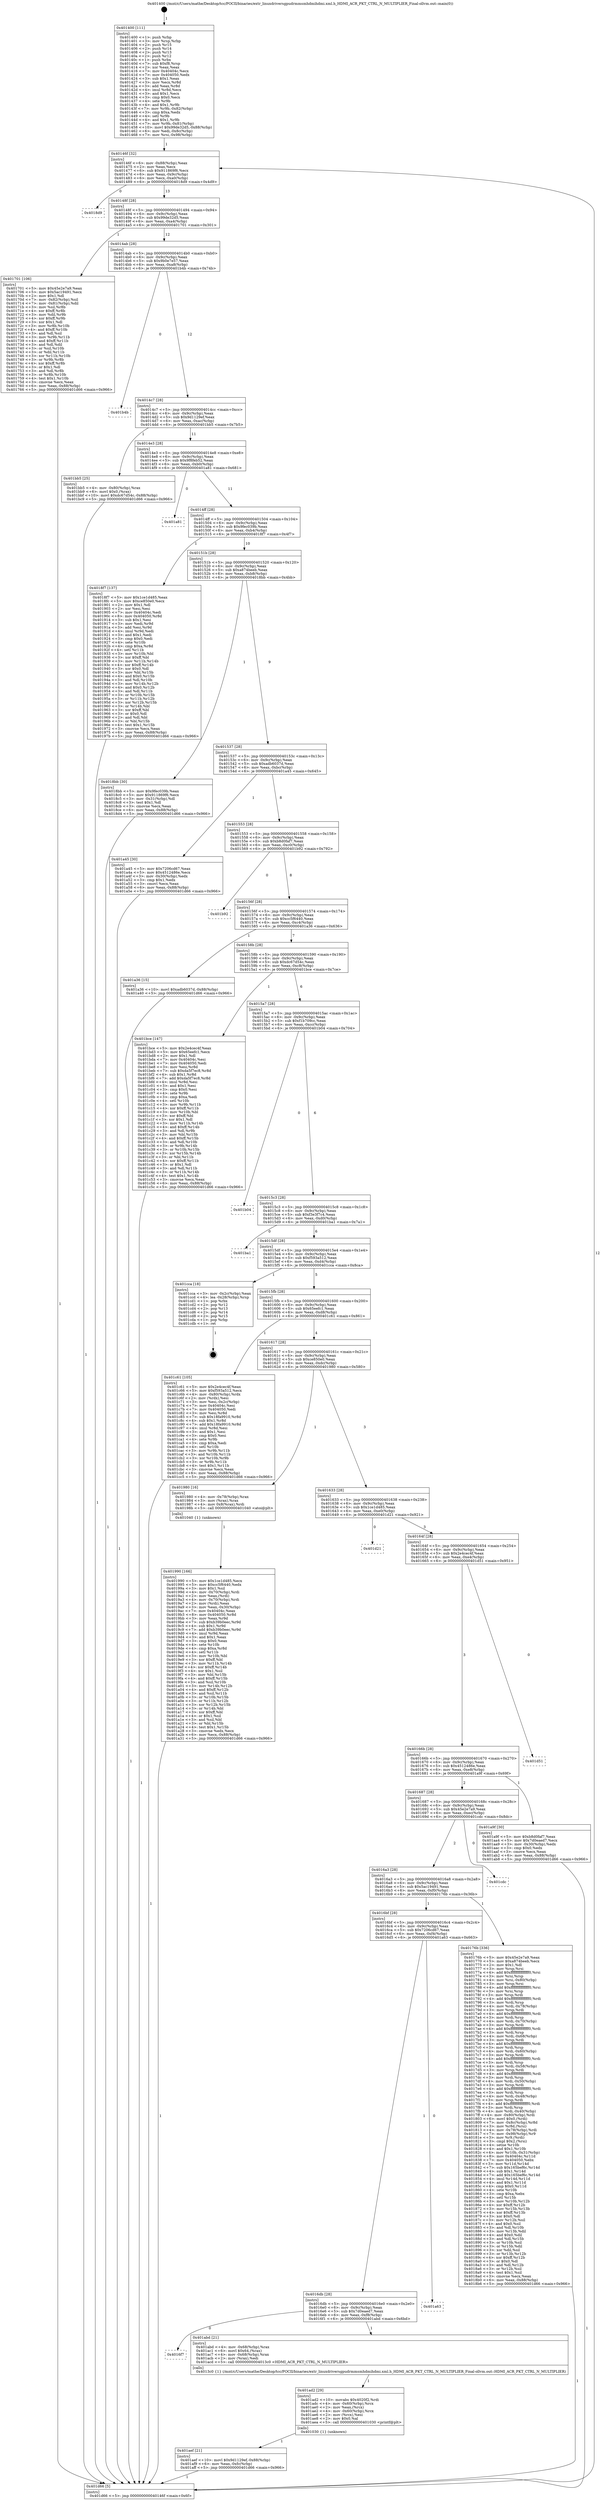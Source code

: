 digraph "0x401400" {
  label = "0x401400 (/mnt/c/Users/mathe/Desktop/tcc/POCII/binaries/extr_linuxdriversgpudrmmsmhdmihdmi.xml.h_HDMI_ACR_PKT_CTRL_N_MULTIPLIER_Final-ollvm.out::main(0))"
  labelloc = "t"
  node[shape=record]

  Entry [label="",width=0.3,height=0.3,shape=circle,fillcolor=black,style=filled]
  "0x40146f" [label="{
     0x40146f [32]\l
     | [instrs]\l
     &nbsp;&nbsp;0x40146f \<+6\>: mov -0x88(%rbp),%eax\l
     &nbsp;&nbsp;0x401475 \<+2\>: mov %eax,%ecx\l
     &nbsp;&nbsp;0x401477 \<+6\>: sub $0x911869f6,%ecx\l
     &nbsp;&nbsp;0x40147d \<+6\>: mov %eax,-0x9c(%rbp)\l
     &nbsp;&nbsp;0x401483 \<+6\>: mov %ecx,-0xa0(%rbp)\l
     &nbsp;&nbsp;0x401489 \<+6\>: je 00000000004018d9 \<main+0x4d9\>\l
  }"]
  "0x4018d9" [label="{
     0x4018d9\l
  }", style=dashed]
  "0x40148f" [label="{
     0x40148f [28]\l
     | [instrs]\l
     &nbsp;&nbsp;0x40148f \<+5\>: jmp 0000000000401494 \<main+0x94\>\l
     &nbsp;&nbsp;0x401494 \<+6\>: mov -0x9c(%rbp),%eax\l
     &nbsp;&nbsp;0x40149a \<+5\>: sub $0x99de32d5,%eax\l
     &nbsp;&nbsp;0x40149f \<+6\>: mov %eax,-0xa4(%rbp)\l
     &nbsp;&nbsp;0x4014a5 \<+6\>: je 0000000000401701 \<main+0x301\>\l
  }"]
  Exit [label="",width=0.3,height=0.3,shape=circle,fillcolor=black,style=filled,peripheries=2]
  "0x401701" [label="{
     0x401701 [106]\l
     | [instrs]\l
     &nbsp;&nbsp;0x401701 \<+5\>: mov $0x45e2e7a9,%eax\l
     &nbsp;&nbsp;0x401706 \<+5\>: mov $0x5ac19491,%ecx\l
     &nbsp;&nbsp;0x40170b \<+2\>: mov $0x1,%dl\l
     &nbsp;&nbsp;0x40170d \<+7\>: mov -0x82(%rbp),%sil\l
     &nbsp;&nbsp;0x401714 \<+7\>: mov -0x81(%rbp),%dil\l
     &nbsp;&nbsp;0x40171b \<+3\>: mov %sil,%r8b\l
     &nbsp;&nbsp;0x40171e \<+4\>: xor $0xff,%r8b\l
     &nbsp;&nbsp;0x401722 \<+3\>: mov %dil,%r9b\l
     &nbsp;&nbsp;0x401725 \<+4\>: xor $0xff,%r9b\l
     &nbsp;&nbsp;0x401729 \<+3\>: xor $0x1,%dl\l
     &nbsp;&nbsp;0x40172c \<+3\>: mov %r8b,%r10b\l
     &nbsp;&nbsp;0x40172f \<+4\>: and $0xff,%r10b\l
     &nbsp;&nbsp;0x401733 \<+3\>: and %dl,%sil\l
     &nbsp;&nbsp;0x401736 \<+3\>: mov %r9b,%r11b\l
     &nbsp;&nbsp;0x401739 \<+4\>: and $0xff,%r11b\l
     &nbsp;&nbsp;0x40173d \<+3\>: and %dl,%dil\l
     &nbsp;&nbsp;0x401740 \<+3\>: or %sil,%r10b\l
     &nbsp;&nbsp;0x401743 \<+3\>: or %dil,%r11b\l
     &nbsp;&nbsp;0x401746 \<+3\>: xor %r11b,%r10b\l
     &nbsp;&nbsp;0x401749 \<+3\>: or %r9b,%r8b\l
     &nbsp;&nbsp;0x40174c \<+4\>: xor $0xff,%r8b\l
     &nbsp;&nbsp;0x401750 \<+3\>: or $0x1,%dl\l
     &nbsp;&nbsp;0x401753 \<+3\>: and %dl,%r8b\l
     &nbsp;&nbsp;0x401756 \<+3\>: or %r8b,%r10b\l
     &nbsp;&nbsp;0x401759 \<+4\>: test $0x1,%r10b\l
     &nbsp;&nbsp;0x40175d \<+3\>: cmovne %ecx,%eax\l
     &nbsp;&nbsp;0x401760 \<+6\>: mov %eax,-0x88(%rbp)\l
     &nbsp;&nbsp;0x401766 \<+5\>: jmp 0000000000401d66 \<main+0x966\>\l
  }"]
  "0x4014ab" [label="{
     0x4014ab [28]\l
     | [instrs]\l
     &nbsp;&nbsp;0x4014ab \<+5\>: jmp 00000000004014b0 \<main+0xb0\>\l
     &nbsp;&nbsp;0x4014b0 \<+6\>: mov -0x9c(%rbp),%eax\l
     &nbsp;&nbsp;0x4014b6 \<+5\>: sub $0x9b0e7e57,%eax\l
     &nbsp;&nbsp;0x4014bb \<+6\>: mov %eax,-0xa8(%rbp)\l
     &nbsp;&nbsp;0x4014c1 \<+6\>: je 0000000000401b4b \<main+0x74b\>\l
  }"]
  "0x401d66" [label="{
     0x401d66 [5]\l
     | [instrs]\l
     &nbsp;&nbsp;0x401d66 \<+5\>: jmp 000000000040146f \<main+0x6f\>\l
  }"]
  "0x401400" [label="{
     0x401400 [111]\l
     | [instrs]\l
     &nbsp;&nbsp;0x401400 \<+1\>: push %rbp\l
     &nbsp;&nbsp;0x401401 \<+3\>: mov %rsp,%rbp\l
     &nbsp;&nbsp;0x401404 \<+2\>: push %r15\l
     &nbsp;&nbsp;0x401406 \<+2\>: push %r14\l
     &nbsp;&nbsp;0x401408 \<+2\>: push %r13\l
     &nbsp;&nbsp;0x40140a \<+2\>: push %r12\l
     &nbsp;&nbsp;0x40140c \<+1\>: push %rbx\l
     &nbsp;&nbsp;0x40140d \<+7\>: sub $0xf8,%rsp\l
     &nbsp;&nbsp;0x401414 \<+2\>: xor %eax,%eax\l
     &nbsp;&nbsp;0x401416 \<+7\>: mov 0x40404c,%ecx\l
     &nbsp;&nbsp;0x40141d \<+7\>: mov 0x404050,%edx\l
     &nbsp;&nbsp;0x401424 \<+3\>: sub $0x1,%eax\l
     &nbsp;&nbsp;0x401427 \<+3\>: mov %ecx,%r8d\l
     &nbsp;&nbsp;0x40142a \<+3\>: add %eax,%r8d\l
     &nbsp;&nbsp;0x40142d \<+4\>: imul %r8d,%ecx\l
     &nbsp;&nbsp;0x401431 \<+3\>: and $0x1,%ecx\l
     &nbsp;&nbsp;0x401434 \<+3\>: cmp $0x0,%ecx\l
     &nbsp;&nbsp;0x401437 \<+4\>: sete %r9b\l
     &nbsp;&nbsp;0x40143b \<+4\>: and $0x1,%r9b\l
     &nbsp;&nbsp;0x40143f \<+7\>: mov %r9b,-0x82(%rbp)\l
     &nbsp;&nbsp;0x401446 \<+3\>: cmp $0xa,%edx\l
     &nbsp;&nbsp;0x401449 \<+4\>: setl %r9b\l
     &nbsp;&nbsp;0x40144d \<+4\>: and $0x1,%r9b\l
     &nbsp;&nbsp;0x401451 \<+7\>: mov %r9b,-0x81(%rbp)\l
     &nbsp;&nbsp;0x401458 \<+10\>: movl $0x99de32d5,-0x88(%rbp)\l
     &nbsp;&nbsp;0x401462 \<+6\>: mov %edi,-0x8c(%rbp)\l
     &nbsp;&nbsp;0x401468 \<+7\>: mov %rsi,-0x98(%rbp)\l
  }"]
  "0x401aef" [label="{
     0x401aef [21]\l
     | [instrs]\l
     &nbsp;&nbsp;0x401aef \<+10\>: movl $0x9d1129ef,-0x88(%rbp)\l
     &nbsp;&nbsp;0x401af9 \<+6\>: mov %eax,-0xfc(%rbp)\l
     &nbsp;&nbsp;0x401aff \<+5\>: jmp 0000000000401d66 \<main+0x966\>\l
  }"]
  "0x401b4b" [label="{
     0x401b4b\l
  }", style=dashed]
  "0x4014c7" [label="{
     0x4014c7 [28]\l
     | [instrs]\l
     &nbsp;&nbsp;0x4014c7 \<+5\>: jmp 00000000004014cc \<main+0xcc\>\l
     &nbsp;&nbsp;0x4014cc \<+6\>: mov -0x9c(%rbp),%eax\l
     &nbsp;&nbsp;0x4014d2 \<+5\>: sub $0x9d1129ef,%eax\l
     &nbsp;&nbsp;0x4014d7 \<+6\>: mov %eax,-0xac(%rbp)\l
     &nbsp;&nbsp;0x4014dd \<+6\>: je 0000000000401bb5 \<main+0x7b5\>\l
  }"]
  "0x401ad2" [label="{
     0x401ad2 [29]\l
     | [instrs]\l
     &nbsp;&nbsp;0x401ad2 \<+10\>: movabs $0x4020f2,%rdi\l
     &nbsp;&nbsp;0x401adc \<+4\>: mov -0x60(%rbp),%rcx\l
     &nbsp;&nbsp;0x401ae0 \<+2\>: mov %eax,(%rcx)\l
     &nbsp;&nbsp;0x401ae2 \<+4\>: mov -0x60(%rbp),%rcx\l
     &nbsp;&nbsp;0x401ae6 \<+2\>: mov (%rcx),%esi\l
     &nbsp;&nbsp;0x401ae8 \<+2\>: mov $0x0,%al\l
     &nbsp;&nbsp;0x401aea \<+5\>: call 0000000000401030 \<printf@plt\>\l
     | [calls]\l
     &nbsp;&nbsp;0x401030 \{1\} (unknown)\l
  }"]
  "0x401bb5" [label="{
     0x401bb5 [25]\l
     | [instrs]\l
     &nbsp;&nbsp;0x401bb5 \<+4\>: mov -0x80(%rbp),%rax\l
     &nbsp;&nbsp;0x401bb9 \<+6\>: movl $0x0,(%rax)\l
     &nbsp;&nbsp;0x401bbf \<+10\>: movl $0xdc67d54c,-0x88(%rbp)\l
     &nbsp;&nbsp;0x401bc9 \<+5\>: jmp 0000000000401d66 \<main+0x966\>\l
  }"]
  "0x4014e3" [label="{
     0x4014e3 [28]\l
     | [instrs]\l
     &nbsp;&nbsp;0x4014e3 \<+5\>: jmp 00000000004014e8 \<main+0xe8\>\l
     &nbsp;&nbsp;0x4014e8 \<+6\>: mov -0x9c(%rbp),%eax\l
     &nbsp;&nbsp;0x4014ee \<+5\>: sub $0x9f8feb52,%eax\l
     &nbsp;&nbsp;0x4014f3 \<+6\>: mov %eax,-0xb0(%rbp)\l
     &nbsp;&nbsp;0x4014f9 \<+6\>: je 0000000000401a81 \<main+0x681\>\l
  }"]
  "0x4016f7" [label="{
     0x4016f7\l
  }", style=dashed]
  "0x401a81" [label="{
     0x401a81\l
  }", style=dashed]
  "0x4014ff" [label="{
     0x4014ff [28]\l
     | [instrs]\l
     &nbsp;&nbsp;0x4014ff \<+5\>: jmp 0000000000401504 \<main+0x104\>\l
     &nbsp;&nbsp;0x401504 \<+6\>: mov -0x9c(%rbp),%eax\l
     &nbsp;&nbsp;0x40150a \<+5\>: sub $0x9fec039b,%eax\l
     &nbsp;&nbsp;0x40150f \<+6\>: mov %eax,-0xb4(%rbp)\l
     &nbsp;&nbsp;0x401515 \<+6\>: je 00000000004018f7 \<main+0x4f7\>\l
  }"]
  "0x401abd" [label="{
     0x401abd [21]\l
     | [instrs]\l
     &nbsp;&nbsp;0x401abd \<+4\>: mov -0x68(%rbp),%rax\l
     &nbsp;&nbsp;0x401ac1 \<+6\>: movl $0x64,(%rax)\l
     &nbsp;&nbsp;0x401ac7 \<+4\>: mov -0x68(%rbp),%rax\l
     &nbsp;&nbsp;0x401acb \<+2\>: mov (%rax),%edi\l
     &nbsp;&nbsp;0x401acd \<+5\>: call 00000000004013c0 \<HDMI_ACR_PKT_CTRL_N_MULTIPLIER\>\l
     | [calls]\l
     &nbsp;&nbsp;0x4013c0 \{1\} (/mnt/c/Users/mathe/Desktop/tcc/POCII/binaries/extr_linuxdriversgpudrmmsmhdmihdmi.xml.h_HDMI_ACR_PKT_CTRL_N_MULTIPLIER_Final-ollvm.out::HDMI_ACR_PKT_CTRL_N_MULTIPLIER)\l
  }"]
  "0x4018f7" [label="{
     0x4018f7 [137]\l
     | [instrs]\l
     &nbsp;&nbsp;0x4018f7 \<+5\>: mov $0x1ce1d485,%eax\l
     &nbsp;&nbsp;0x4018fc \<+5\>: mov $0xce850e0,%ecx\l
     &nbsp;&nbsp;0x401901 \<+2\>: mov $0x1,%dl\l
     &nbsp;&nbsp;0x401903 \<+2\>: xor %esi,%esi\l
     &nbsp;&nbsp;0x401905 \<+7\>: mov 0x40404c,%edi\l
     &nbsp;&nbsp;0x40190c \<+8\>: mov 0x404050,%r8d\l
     &nbsp;&nbsp;0x401914 \<+3\>: sub $0x1,%esi\l
     &nbsp;&nbsp;0x401917 \<+3\>: mov %edi,%r9d\l
     &nbsp;&nbsp;0x40191a \<+3\>: add %esi,%r9d\l
     &nbsp;&nbsp;0x40191d \<+4\>: imul %r9d,%edi\l
     &nbsp;&nbsp;0x401921 \<+3\>: and $0x1,%edi\l
     &nbsp;&nbsp;0x401924 \<+3\>: cmp $0x0,%edi\l
     &nbsp;&nbsp;0x401927 \<+4\>: sete %r10b\l
     &nbsp;&nbsp;0x40192b \<+4\>: cmp $0xa,%r8d\l
     &nbsp;&nbsp;0x40192f \<+4\>: setl %r11b\l
     &nbsp;&nbsp;0x401933 \<+3\>: mov %r10b,%bl\l
     &nbsp;&nbsp;0x401936 \<+3\>: xor $0xff,%bl\l
     &nbsp;&nbsp;0x401939 \<+3\>: mov %r11b,%r14b\l
     &nbsp;&nbsp;0x40193c \<+4\>: xor $0xff,%r14b\l
     &nbsp;&nbsp;0x401940 \<+3\>: xor $0x0,%dl\l
     &nbsp;&nbsp;0x401943 \<+3\>: mov %bl,%r15b\l
     &nbsp;&nbsp;0x401946 \<+4\>: and $0x0,%r15b\l
     &nbsp;&nbsp;0x40194a \<+3\>: and %dl,%r10b\l
     &nbsp;&nbsp;0x40194d \<+3\>: mov %r14b,%r12b\l
     &nbsp;&nbsp;0x401950 \<+4\>: and $0x0,%r12b\l
     &nbsp;&nbsp;0x401954 \<+3\>: and %dl,%r11b\l
     &nbsp;&nbsp;0x401957 \<+3\>: or %r10b,%r15b\l
     &nbsp;&nbsp;0x40195a \<+3\>: or %r11b,%r12b\l
     &nbsp;&nbsp;0x40195d \<+3\>: xor %r12b,%r15b\l
     &nbsp;&nbsp;0x401960 \<+3\>: or %r14b,%bl\l
     &nbsp;&nbsp;0x401963 \<+3\>: xor $0xff,%bl\l
     &nbsp;&nbsp;0x401966 \<+3\>: or $0x0,%dl\l
     &nbsp;&nbsp;0x401969 \<+2\>: and %dl,%bl\l
     &nbsp;&nbsp;0x40196b \<+3\>: or %bl,%r15b\l
     &nbsp;&nbsp;0x40196e \<+4\>: test $0x1,%r15b\l
     &nbsp;&nbsp;0x401972 \<+3\>: cmovne %ecx,%eax\l
     &nbsp;&nbsp;0x401975 \<+6\>: mov %eax,-0x88(%rbp)\l
     &nbsp;&nbsp;0x40197b \<+5\>: jmp 0000000000401d66 \<main+0x966\>\l
  }"]
  "0x40151b" [label="{
     0x40151b [28]\l
     | [instrs]\l
     &nbsp;&nbsp;0x40151b \<+5\>: jmp 0000000000401520 \<main+0x120\>\l
     &nbsp;&nbsp;0x401520 \<+6\>: mov -0x9c(%rbp),%eax\l
     &nbsp;&nbsp;0x401526 \<+5\>: sub $0xa874beeb,%eax\l
     &nbsp;&nbsp;0x40152b \<+6\>: mov %eax,-0xb8(%rbp)\l
     &nbsp;&nbsp;0x401531 \<+6\>: je 00000000004018bb \<main+0x4bb\>\l
  }"]
  "0x4016db" [label="{
     0x4016db [28]\l
     | [instrs]\l
     &nbsp;&nbsp;0x4016db \<+5\>: jmp 00000000004016e0 \<main+0x2e0\>\l
     &nbsp;&nbsp;0x4016e0 \<+6\>: mov -0x9c(%rbp),%eax\l
     &nbsp;&nbsp;0x4016e6 \<+5\>: sub $0x7d0eaed7,%eax\l
     &nbsp;&nbsp;0x4016eb \<+6\>: mov %eax,-0xf8(%rbp)\l
     &nbsp;&nbsp;0x4016f1 \<+6\>: je 0000000000401abd \<main+0x6bd\>\l
  }"]
  "0x4018bb" [label="{
     0x4018bb [30]\l
     | [instrs]\l
     &nbsp;&nbsp;0x4018bb \<+5\>: mov $0x9fec039b,%eax\l
     &nbsp;&nbsp;0x4018c0 \<+5\>: mov $0x911869f6,%ecx\l
     &nbsp;&nbsp;0x4018c5 \<+3\>: mov -0x31(%rbp),%dl\l
     &nbsp;&nbsp;0x4018c8 \<+3\>: test $0x1,%dl\l
     &nbsp;&nbsp;0x4018cb \<+3\>: cmovne %ecx,%eax\l
     &nbsp;&nbsp;0x4018ce \<+6\>: mov %eax,-0x88(%rbp)\l
     &nbsp;&nbsp;0x4018d4 \<+5\>: jmp 0000000000401d66 \<main+0x966\>\l
  }"]
  "0x401537" [label="{
     0x401537 [28]\l
     | [instrs]\l
     &nbsp;&nbsp;0x401537 \<+5\>: jmp 000000000040153c \<main+0x13c\>\l
     &nbsp;&nbsp;0x40153c \<+6\>: mov -0x9c(%rbp),%eax\l
     &nbsp;&nbsp;0x401542 \<+5\>: sub $0xadb6037d,%eax\l
     &nbsp;&nbsp;0x401547 \<+6\>: mov %eax,-0xbc(%rbp)\l
     &nbsp;&nbsp;0x40154d \<+6\>: je 0000000000401a45 \<main+0x645\>\l
  }"]
  "0x401a63" [label="{
     0x401a63\l
  }", style=dashed]
  "0x401a45" [label="{
     0x401a45 [30]\l
     | [instrs]\l
     &nbsp;&nbsp;0x401a45 \<+5\>: mov $0x7206cd67,%eax\l
     &nbsp;&nbsp;0x401a4a \<+5\>: mov $0x4512486e,%ecx\l
     &nbsp;&nbsp;0x401a4f \<+3\>: mov -0x30(%rbp),%edx\l
     &nbsp;&nbsp;0x401a52 \<+3\>: cmp $0x1,%edx\l
     &nbsp;&nbsp;0x401a55 \<+3\>: cmovl %ecx,%eax\l
     &nbsp;&nbsp;0x401a58 \<+6\>: mov %eax,-0x88(%rbp)\l
     &nbsp;&nbsp;0x401a5e \<+5\>: jmp 0000000000401d66 \<main+0x966\>\l
  }"]
  "0x401553" [label="{
     0x401553 [28]\l
     | [instrs]\l
     &nbsp;&nbsp;0x401553 \<+5\>: jmp 0000000000401558 \<main+0x158\>\l
     &nbsp;&nbsp;0x401558 \<+6\>: mov -0x9c(%rbp),%eax\l
     &nbsp;&nbsp;0x40155e \<+5\>: sub $0xb8d0faf7,%eax\l
     &nbsp;&nbsp;0x401563 \<+6\>: mov %eax,-0xc0(%rbp)\l
     &nbsp;&nbsp;0x401569 \<+6\>: je 0000000000401b92 \<main+0x792\>\l
  }"]
  "0x401990" [label="{
     0x401990 [166]\l
     | [instrs]\l
     &nbsp;&nbsp;0x401990 \<+5\>: mov $0x1ce1d485,%ecx\l
     &nbsp;&nbsp;0x401995 \<+5\>: mov $0xcc5f6440,%edx\l
     &nbsp;&nbsp;0x40199a \<+3\>: mov $0x1,%sil\l
     &nbsp;&nbsp;0x40199d \<+4\>: mov -0x70(%rbp),%rdi\l
     &nbsp;&nbsp;0x4019a1 \<+2\>: mov %eax,(%rdi)\l
     &nbsp;&nbsp;0x4019a3 \<+4\>: mov -0x70(%rbp),%rdi\l
     &nbsp;&nbsp;0x4019a7 \<+2\>: mov (%rdi),%eax\l
     &nbsp;&nbsp;0x4019a9 \<+3\>: mov %eax,-0x30(%rbp)\l
     &nbsp;&nbsp;0x4019ac \<+7\>: mov 0x40404c,%eax\l
     &nbsp;&nbsp;0x4019b3 \<+8\>: mov 0x404050,%r8d\l
     &nbsp;&nbsp;0x4019bb \<+3\>: mov %eax,%r9d\l
     &nbsp;&nbsp;0x4019be \<+7\>: sub $0xb39b0eec,%r9d\l
     &nbsp;&nbsp;0x4019c5 \<+4\>: sub $0x1,%r9d\l
     &nbsp;&nbsp;0x4019c9 \<+7\>: add $0xb39b0eec,%r9d\l
     &nbsp;&nbsp;0x4019d0 \<+4\>: imul %r9d,%eax\l
     &nbsp;&nbsp;0x4019d4 \<+3\>: and $0x1,%eax\l
     &nbsp;&nbsp;0x4019d7 \<+3\>: cmp $0x0,%eax\l
     &nbsp;&nbsp;0x4019da \<+4\>: sete %r10b\l
     &nbsp;&nbsp;0x4019de \<+4\>: cmp $0xa,%r8d\l
     &nbsp;&nbsp;0x4019e2 \<+4\>: setl %r11b\l
     &nbsp;&nbsp;0x4019e6 \<+3\>: mov %r10b,%bl\l
     &nbsp;&nbsp;0x4019e9 \<+3\>: xor $0xff,%bl\l
     &nbsp;&nbsp;0x4019ec \<+3\>: mov %r11b,%r14b\l
     &nbsp;&nbsp;0x4019ef \<+4\>: xor $0xff,%r14b\l
     &nbsp;&nbsp;0x4019f3 \<+4\>: xor $0x1,%sil\l
     &nbsp;&nbsp;0x4019f7 \<+3\>: mov %bl,%r15b\l
     &nbsp;&nbsp;0x4019fa \<+4\>: and $0xff,%r15b\l
     &nbsp;&nbsp;0x4019fe \<+3\>: and %sil,%r10b\l
     &nbsp;&nbsp;0x401a01 \<+3\>: mov %r14b,%r12b\l
     &nbsp;&nbsp;0x401a04 \<+4\>: and $0xff,%r12b\l
     &nbsp;&nbsp;0x401a08 \<+3\>: and %sil,%r11b\l
     &nbsp;&nbsp;0x401a0b \<+3\>: or %r10b,%r15b\l
     &nbsp;&nbsp;0x401a0e \<+3\>: or %r11b,%r12b\l
     &nbsp;&nbsp;0x401a11 \<+3\>: xor %r12b,%r15b\l
     &nbsp;&nbsp;0x401a14 \<+3\>: or %r14b,%bl\l
     &nbsp;&nbsp;0x401a17 \<+3\>: xor $0xff,%bl\l
     &nbsp;&nbsp;0x401a1a \<+4\>: or $0x1,%sil\l
     &nbsp;&nbsp;0x401a1e \<+3\>: and %sil,%bl\l
     &nbsp;&nbsp;0x401a21 \<+3\>: or %bl,%r15b\l
     &nbsp;&nbsp;0x401a24 \<+4\>: test $0x1,%r15b\l
     &nbsp;&nbsp;0x401a28 \<+3\>: cmovne %edx,%ecx\l
     &nbsp;&nbsp;0x401a2b \<+6\>: mov %ecx,-0x88(%rbp)\l
     &nbsp;&nbsp;0x401a31 \<+5\>: jmp 0000000000401d66 \<main+0x966\>\l
  }"]
  "0x401b92" [label="{
     0x401b92\l
  }", style=dashed]
  "0x40156f" [label="{
     0x40156f [28]\l
     | [instrs]\l
     &nbsp;&nbsp;0x40156f \<+5\>: jmp 0000000000401574 \<main+0x174\>\l
     &nbsp;&nbsp;0x401574 \<+6\>: mov -0x9c(%rbp),%eax\l
     &nbsp;&nbsp;0x40157a \<+5\>: sub $0xcc5f6440,%eax\l
     &nbsp;&nbsp;0x40157f \<+6\>: mov %eax,-0xc4(%rbp)\l
     &nbsp;&nbsp;0x401585 \<+6\>: je 0000000000401a36 \<main+0x636\>\l
  }"]
  "0x4016bf" [label="{
     0x4016bf [28]\l
     | [instrs]\l
     &nbsp;&nbsp;0x4016bf \<+5\>: jmp 00000000004016c4 \<main+0x2c4\>\l
     &nbsp;&nbsp;0x4016c4 \<+6\>: mov -0x9c(%rbp),%eax\l
     &nbsp;&nbsp;0x4016ca \<+5\>: sub $0x7206cd67,%eax\l
     &nbsp;&nbsp;0x4016cf \<+6\>: mov %eax,-0xf4(%rbp)\l
     &nbsp;&nbsp;0x4016d5 \<+6\>: je 0000000000401a63 \<main+0x663\>\l
  }"]
  "0x401a36" [label="{
     0x401a36 [15]\l
     | [instrs]\l
     &nbsp;&nbsp;0x401a36 \<+10\>: movl $0xadb6037d,-0x88(%rbp)\l
     &nbsp;&nbsp;0x401a40 \<+5\>: jmp 0000000000401d66 \<main+0x966\>\l
  }"]
  "0x40158b" [label="{
     0x40158b [28]\l
     | [instrs]\l
     &nbsp;&nbsp;0x40158b \<+5\>: jmp 0000000000401590 \<main+0x190\>\l
     &nbsp;&nbsp;0x401590 \<+6\>: mov -0x9c(%rbp),%eax\l
     &nbsp;&nbsp;0x401596 \<+5\>: sub $0xdc67d54c,%eax\l
     &nbsp;&nbsp;0x40159b \<+6\>: mov %eax,-0xc8(%rbp)\l
     &nbsp;&nbsp;0x4015a1 \<+6\>: je 0000000000401bce \<main+0x7ce\>\l
  }"]
  "0x40176b" [label="{
     0x40176b [336]\l
     | [instrs]\l
     &nbsp;&nbsp;0x40176b \<+5\>: mov $0x45e2e7a9,%eax\l
     &nbsp;&nbsp;0x401770 \<+5\>: mov $0xa874beeb,%ecx\l
     &nbsp;&nbsp;0x401775 \<+2\>: mov $0x1,%dl\l
     &nbsp;&nbsp;0x401777 \<+3\>: mov %rsp,%rsi\l
     &nbsp;&nbsp;0x40177a \<+4\>: add $0xfffffffffffffff0,%rsi\l
     &nbsp;&nbsp;0x40177e \<+3\>: mov %rsi,%rsp\l
     &nbsp;&nbsp;0x401781 \<+4\>: mov %rsi,-0x80(%rbp)\l
     &nbsp;&nbsp;0x401785 \<+3\>: mov %rsp,%rsi\l
     &nbsp;&nbsp;0x401788 \<+4\>: add $0xfffffffffffffff0,%rsi\l
     &nbsp;&nbsp;0x40178c \<+3\>: mov %rsi,%rsp\l
     &nbsp;&nbsp;0x40178f \<+3\>: mov %rsp,%rdi\l
     &nbsp;&nbsp;0x401792 \<+4\>: add $0xfffffffffffffff0,%rdi\l
     &nbsp;&nbsp;0x401796 \<+3\>: mov %rdi,%rsp\l
     &nbsp;&nbsp;0x401799 \<+4\>: mov %rdi,-0x78(%rbp)\l
     &nbsp;&nbsp;0x40179d \<+3\>: mov %rsp,%rdi\l
     &nbsp;&nbsp;0x4017a0 \<+4\>: add $0xfffffffffffffff0,%rdi\l
     &nbsp;&nbsp;0x4017a4 \<+3\>: mov %rdi,%rsp\l
     &nbsp;&nbsp;0x4017a7 \<+4\>: mov %rdi,-0x70(%rbp)\l
     &nbsp;&nbsp;0x4017ab \<+3\>: mov %rsp,%rdi\l
     &nbsp;&nbsp;0x4017ae \<+4\>: add $0xfffffffffffffff0,%rdi\l
     &nbsp;&nbsp;0x4017b2 \<+3\>: mov %rdi,%rsp\l
     &nbsp;&nbsp;0x4017b5 \<+4\>: mov %rdi,-0x68(%rbp)\l
     &nbsp;&nbsp;0x4017b9 \<+3\>: mov %rsp,%rdi\l
     &nbsp;&nbsp;0x4017bc \<+4\>: add $0xfffffffffffffff0,%rdi\l
     &nbsp;&nbsp;0x4017c0 \<+3\>: mov %rdi,%rsp\l
     &nbsp;&nbsp;0x4017c3 \<+4\>: mov %rdi,-0x60(%rbp)\l
     &nbsp;&nbsp;0x4017c7 \<+3\>: mov %rsp,%rdi\l
     &nbsp;&nbsp;0x4017ca \<+4\>: add $0xfffffffffffffff0,%rdi\l
     &nbsp;&nbsp;0x4017ce \<+3\>: mov %rdi,%rsp\l
     &nbsp;&nbsp;0x4017d1 \<+4\>: mov %rdi,-0x58(%rbp)\l
     &nbsp;&nbsp;0x4017d5 \<+3\>: mov %rsp,%rdi\l
     &nbsp;&nbsp;0x4017d8 \<+4\>: add $0xfffffffffffffff0,%rdi\l
     &nbsp;&nbsp;0x4017dc \<+3\>: mov %rdi,%rsp\l
     &nbsp;&nbsp;0x4017df \<+4\>: mov %rdi,-0x50(%rbp)\l
     &nbsp;&nbsp;0x4017e3 \<+3\>: mov %rsp,%rdi\l
     &nbsp;&nbsp;0x4017e6 \<+4\>: add $0xfffffffffffffff0,%rdi\l
     &nbsp;&nbsp;0x4017ea \<+3\>: mov %rdi,%rsp\l
     &nbsp;&nbsp;0x4017ed \<+4\>: mov %rdi,-0x48(%rbp)\l
     &nbsp;&nbsp;0x4017f1 \<+3\>: mov %rsp,%rdi\l
     &nbsp;&nbsp;0x4017f4 \<+4\>: add $0xfffffffffffffff0,%rdi\l
     &nbsp;&nbsp;0x4017f8 \<+3\>: mov %rdi,%rsp\l
     &nbsp;&nbsp;0x4017fb \<+4\>: mov %rdi,-0x40(%rbp)\l
     &nbsp;&nbsp;0x4017ff \<+4\>: mov -0x80(%rbp),%rdi\l
     &nbsp;&nbsp;0x401803 \<+6\>: movl $0x0,(%rdi)\l
     &nbsp;&nbsp;0x401809 \<+7\>: mov -0x8c(%rbp),%r8d\l
     &nbsp;&nbsp;0x401810 \<+3\>: mov %r8d,(%rsi)\l
     &nbsp;&nbsp;0x401813 \<+4\>: mov -0x78(%rbp),%rdi\l
     &nbsp;&nbsp;0x401817 \<+7\>: mov -0x98(%rbp),%r9\l
     &nbsp;&nbsp;0x40181e \<+3\>: mov %r9,(%rdi)\l
     &nbsp;&nbsp;0x401821 \<+3\>: cmpl $0x2,(%rsi)\l
     &nbsp;&nbsp;0x401824 \<+4\>: setne %r10b\l
     &nbsp;&nbsp;0x401828 \<+4\>: and $0x1,%r10b\l
     &nbsp;&nbsp;0x40182c \<+4\>: mov %r10b,-0x31(%rbp)\l
     &nbsp;&nbsp;0x401830 \<+8\>: mov 0x40404c,%r11d\l
     &nbsp;&nbsp;0x401838 \<+7\>: mov 0x404050,%ebx\l
     &nbsp;&nbsp;0x40183f \<+3\>: mov %r11d,%r14d\l
     &nbsp;&nbsp;0x401842 \<+7\>: sub $0x165bef6c,%r14d\l
     &nbsp;&nbsp;0x401849 \<+4\>: sub $0x1,%r14d\l
     &nbsp;&nbsp;0x40184d \<+7\>: add $0x165bef6c,%r14d\l
     &nbsp;&nbsp;0x401854 \<+4\>: imul %r14d,%r11d\l
     &nbsp;&nbsp;0x401858 \<+4\>: and $0x1,%r11d\l
     &nbsp;&nbsp;0x40185c \<+4\>: cmp $0x0,%r11d\l
     &nbsp;&nbsp;0x401860 \<+4\>: sete %r10b\l
     &nbsp;&nbsp;0x401864 \<+3\>: cmp $0xa,%ebx\l
     &nbsp;&nbsp;0x401867 \<+4\>: setl %r15b\l
     &nbsp;&nbsp;0x40186b \<+3\>: mov %r10b,%r12b\l
     &nbsp;&nbsp;0x40186e \<+4\>: xor $0xff,%r12b\l
     &nbsp;&nbsp;0x401872 \<+3\>: mov %r15b,%r13b\l
     &nbsp;&nbsp;0x401875 \<+4\>: xor $0xff,%r13b\l
     &nbsp;&nbsp;0x401879 \<+3\>: xor $0x0,%dl\l
     &nbsp;&nbsp;0x40187c \<+3\>: mov %r12b,%sil\l
     &nbsp;&nbsp;0x40187f \<+4\>: and $0x0,%sil\l
     &nbsp;&nbsp;0x401883 \<+3\>: and %dl,%r10b\l
     &nbsp;&nbsp;0x401886 \<+3\>: mov %r13b,%dil\l
     &nbsp;&nbsp;0x401889 \<+4\>: and $0x0,%dil\l
     &nbsp;&nbsp;0x40188d \<+3\>: and %dl,%r15b\l
     &nbsp;&nbsp;0x401890 \<+3\>: or %r10b,%sil\l
     &nbsp;&nbsp;0x401893 \<+3\>: or %r15b,%dil\l
     &nbsp;&nbsp;0x401896 \<+3\>: xor %dil,%sil\l
     &nbsp;&nbsp;0x401899 \<+3\>: or %r13b,%r12b\l
     &nbsp;&nbsp;0x40189c \<+4\>: xor $0xff,%r12b\l
     &nbsp;&nbsp;0x4018a0 \<+3\>: or $0x0,%dl\l
     &nbsp;&nbsp;0x4018a3 \<+3\>: and %dl,%r12b\l
     &nbsp;&nbsp;0x4018a6 \<+3\>: or %r12b,%sil\l
     &nbsp;&nbsp;0x4018a9 \<+4\>: test $0x1,%sil\l
     &nbsp;&nbsp;0x4018ad \<+3\>: cmovne %ecx,%eax\l
     &nbsp;&nbsp;0x4018b0 \<+6\>: mov %eax,-0x88(%rbp)\l
     &nbsp;&nbsp;0x4018b6 \<+5\>: jmp 0000000000401d66 \<main+0x966\>\l
  }"]
  "0x401bce" [label="{
     0x401bce [147]\l
     | [instrs]\l
     &nbsp;&nbsp;0x401bce \<+5\>: mov $0x2e4cec4f,%eax\l
     &nbsp;&nbsp;0x401bd3 \<+5\>: mov $0x65eefc1,%ecx\l
     &nbsp;&nbsp;0x401bd8 \<+2\>: mov $0x1,%dl\l
     &nbsp;&nbsp;0x401bda \<+7\>: mov 0x40404c,%esi\l
     &nbsp;&nbsp;0x401be1 \<+7\>: mov 0x404050,%edi\l
     &nbsp;&nbsp;0x401be8 \<+3\>: mov %esi,%r8d\l
     &nbsp;&nbsp;0x401beb \<+7\>: sub $0xda5f7ec8,%r8d\l
     &nbsp;&nbsp;0x401bf2 \<+4\>: sub $0x1,%r8d\l
     &nbsp;&nbsp;0x401bf6 \<+7\>: add $0xda5f7ec8,%r8d\l
     &nbsp;&nbsp;0x401bfd \<+4\>: imul %r8d,%esi\l
     &nbsp;&nbsp;0x401c01 \<+3\>: and $0x1,%esi\l
     &nbsp;&nbsp;0x401c04 \<+3\>: cmp $0x0,%esi\l
     &nbsp;&nbsp;0x401c07 \<+4\>: sete %r9b\l
     &nbsp;&nbsp;0x401c0b \<+3\>: cmp $0xa,%edi\l
     &nbsp;&nbsp;0x401c0e \<+4\>: setl %r10b\l
     &nbsp;&nbsp;0x401c12 \<+3\>: mov %r9b,%r11b\l
     &nbsp;&nbsp;0x401c15 \<+4\>: xor $0xff,%r11b\l
     &nbsp;&nbsp;0x401c19 \<+3\>: mov %r10b,%bl\l
     &nbsp;&nbsp;0x401c1c \<+3\>: xor $0xff,%bl\l
     &nbsp;&nbsp;0x401c1f \<+3\>: xor $0x1,%dl\l
     &nbsp;&nbsp;0x401c22 \<+3\>: mov %r11b,%r14b\l
     &nbsp;&nbsp;0x401c25 \<+4\>: and $0xff,%r14b\l
     &nbsp;&nbsp;0x401c29 \<+3\>: and %dl,%r9b\l
     &nbsp;&nbsp;0x401c2c \<+3\>: mov %bl,%r15b\l
     &nbsp;&nbsp;0x401c2f \<+4\>: and $0xff,%r15b\l
     &nbsp;&nbsp;0x401c33 \<+3\>: and %dl,%r10b\l
     &nbsp;&nbsp;0x401c36 \<+3\>: or %r9b,%r14b\l
     &nbsp;&nbsp;0x401c39 \<+3\>: or %r10b,%r15b\l
     &nbsp;&nbsp;0x401c3c \<+3\>: xor %r15b,%r14b\l
     &nbsp;&nbsp;0x401c3f \<+3\>: or %bl,%r11b\l
     &nbsp;&nbsp;0x401c42 \<+4\>: xor $0xff,%r11b\l
     &nbsp;&nbsp;0x401c46 \<+3\>: or $0x1,%dl\l
     &nbsp;&nbsp;0x401c49 \<+3\>: and %dl,%r11b\l
     &nbsp;&nbsp;0x401c4c \<+3\>: or %r11b,%r14b\l
     &nbsp;&nbsp;0x401c4f \<+4\>: test $0x1,%r14b\l
     &nbsp;&nbsp;0x401c53 \<+3\>: cmovne %ecx,%eax\l
     &nbsp;&nbsp;0x401c56 \<+6\>: mov %eax,-0x88(%rbp)\l
     &nbsp;&nbsp;0x401c5c \<+5\>: jmp 0000000000401d66 \<main+0x966\>\l
  }"]
  "0x4015a7" [label="{
     0x4015a7 [28]\l
     | [instrs]\l
     &nbsp;&nbsp;0x4015a7 \<+5\>: jmp 00000000004015ac \<main+0x1ac\>\l
     &nbsp;&nbsp;0x4015ac \<+6\>: mov -0x9c(%rbp),%eax\l
     &nbsp;&nbsp;0x4015b2 \<+5\>: sub $0xf1b709cc,%eax\l
     &nbsp;&nbsp;0x4015b7 \<+6\>: mov %eax,-0xcc(%rbp)\l
     &nbsp;&nbsp;0x4015bd \<+6\>: je 0000000000401b04 \<main+0x704\>\l
  }"]
  "0x4016a3" [label="{
     0x4016a3 [28]\l
     | [instrs]\l
     &nbsp;&nbsp;0x4016a3 \<+5\>: jmp 00000000004016a8 \<main+0x2a8\>\l
     &nbsp;&nbsp;0x4016a8 \<+6\>: mov -0x9c(%rbp),%eax\l
     &nbsp;&nbsp;0x4016ae \<+5\>: sub $0x5ac19491,%eax\l
     &nbsp;&nbsp;0x4016b3 \<+6\>: mov %eax,-0xf0(%rbp)\l
     &nbsp;&nbsp;0x4016b9 \<+6\>: je 000000000040176b \<main+0x36b\>\l
  }"]
  "0x401b04" [label="{
     0x401b04\l
  }", style=dashed]
  "0x4015c3" [label="{
     0x4015c3 [28]\l
     | [instrs]\l
     &nbsp;&nbsp;0x4015c3 \<+5\>: jmp 00000000004015c8 \<main+0x1c8\>\l
     &nbsp;&nbsp;0x4015c8 \<+6\>: mov -0x9c(%rbp),%eax\l
     &nbsp;&nbsp;0x4015ce \<+5\>: sub $0xf3e3f7c4,%eax\l
     &nbsp;&nbsp;0x4015d3 \<+6\>: mov %eax,-0xd0(%rbp)\l
     &nbsp;&nbsp;0x4015d9 \<+6\>: je 0000000000401ba1 \<main+0x7a1\>\l
  }"]
  "0x401cdc" [label="{
     0x401cdc\l
  }", style=dashed]
  "0x401ba1" [label="{
     0x401ba1\l
  }", style=dashed]
  "0x4015df" [label="{
     0x4015df [28]\l
     | [instrs]\l
     &nbsp;&nbsp;0x4015df \<+5\>: jmp 00000000004015e4 \<main+0x1e4\>\l
     &nbsp;&nbsp;0x4015e4 \<+6\>: mov -0x9c(%rbp),%eax\l
     &nbsp;&nbsp;0x4015ea \<+5\>: sub $0xf593a512,%eax\l
     &nbsp;&nbsp;0x4015ef \<+6\>: mov %eax,-0xd4(%rbp)\l
     &nbsp;&nbsp;0x4015f5 \<+6\>: je 0000000000401cca \<main+0x8ca\>\l
  }"]
  "0x401687" [label="{
     0x401687 [28]\l
     | [instrs]\l
     &nbsp;&nbsp;0x401687 \<+5\>: jmp 000000000040168c \<main+0x28c\>\l
     &nbsp;&nbsp;0x40168c \<+6\>: mov -0x9c(%rbp),%eax\l
     &nbsp;&nbsp;0x401692 \<+5\>: sub $0x45e2e7a9,%eax\l
     &nbsp;&nbsp;0x401697 \<+6\>: mov %eax,-0xec(%rbp)\l
     &nbsp;&nbsp;0x40169d \<+6\>: je 0000000000401cdc \<main+0x8dc\>\l
  }"]
  "0x401cca" [label="{
     0x401cca [18]\l
     | [instrs]\l
     &nbsp;&nbsp;0x401cca \<+3\>: mov -0x2c(%rbp),%eax\l
     &nbsp;&nbsp;0x401ccd \<+4\>: lea -0x28(%rbp),%rsp\l
     &nbsp;&nbsp;0x401cd1 \<+1\>: pop %rbx\l
     &nbsp;&nbsp;0x401cd2 \<+2\>: pop %r12\l
     &nbsp;&nbsp;0x401cd4 \<+2\>: pop %r13\l
     &nbsp;&nbsp;0x401cd6 \<+2\>: pop %r14\l
     &nbsp;&nbsp;0x401cd8 \<+2\>: pop %r15\l
     &nbsp;&nbsp;0x401cda \<+1\>: pop %rbp\l
     &nbsp;&nbsp;0x401cdb \<+1\>: ret\l
  }"]
  "0x4015fb" [label="{
     0x4015fb [28]\l
     | [instrs]\l
     &nbsp;&nbsp;0x4015fb \<+5\>: jmp 0000000000401600 \<main+0x200\>\l
     &nbsp;&nbsp;0x401600 \<+6\>: mov -0x9c(%rbp),%eax\l
     &nbsp;&nbsp;0x401606 \<+5\>: sub $0x65eefc1,%eax\l
     &nbsp;&nbsp;0x40160b \<+6\>: mov %eax,-0xd8(%rbp)\l
     &nbsp;&nbsp;0x401611 \<+6\>: je 0000000000401c61 \<main+0x861\>\l
  }"]
  "0x401a9f" [label="{
     0x401a9f [30]\l
     | [instrs]\l
     &nbsp;&nbsp;0x401a9f \<+5\>: mov $0xb8d0faf7,%eax\l
     &nbsp;&nbsp;0x401aa4 \<+5\>: mov $0x7d0eaed7,%ecx\l
     &nbsp;&nbsp;0x401aa9 \<+3\>: mov -0x30(%rbp),%edx\l
     &nbsp;&nbsp;0x401aac \<+3\>: cmp $0x0,%edx\l
     &nbsp;&nbsp;0x401aaf \<+3\>: cmove %ecx,%eax\l
     &nbsp;&nbsp;0x401ab2 \<+6\>: mov %eax,-0x88(%rbp)\l
     &nbsp;&nbsp;0x401ab8 \<+5\>: jmp 0000000000401d66 \<main+0x966\>\l
  }"]
  "0x401c61" [label="{
     0x401c61 [105]\l
     | [instrs]\l
     &nbsp;&nbsp;0x401c61 \<+5\>: mov $0x2e4cec4f,%eax\l
     &nbsp;&nbsp;0x401c66 \<+5\>: mov $0xf593a512,%ecx\l
     &nbsp;&nbsp;0x401c6b \<+4\>: mov -0x80(%rbp),%rdx\l
     &nbsp;&nbsp;0x401c6f \<+2\>: mov (%rdx),%esi\l
     &nbsp;&nbsp;0x401c71 \<+3\>: mov %esi,-0x2c(%rbp)\l
     &nbsp;&nbsp;0x401c74 \<+7\>: mov 0x40404c,%esi\l
     &nbsp;&nbsp;0x401c7b \<+7\>: mov 0x404050,%edi\l
     &nbsp;&nbsp;0x401c82 \<+3\>: mov %esi,%r8d\l
     &nbsp;&nbsp;0x401c85 \<+7\>: sub $0x18fa9910,%r8d\l
     &nbsp;&nbsp;0x401c8c \<+4\>: sub $0x1,%r8d\l
     &nbsp;&nbsp;0x401c90 \<+7\>: add $0x18fa9910,%r8d\l
     &nbsp;&nbsp;0x401c97 \<+4\>: imul %r8d,%esi\l
     &nbsp;&nbsp;0x401c9b \<+3\>: and $0x1,%esi\l
     &nbsp;&nbsp;0x401c9e \<+3\>: cmp $0x0,%esi\l
     &nbsp;&nbsp;0x401ca1 \<+4\>: sete %r9b\l
     &nbsp;&nbsp;0x401ca5 \<+3\>: cmp $0xa,%edi\l
     &nbsp;&nbsp;0x401ca8 \<+4\>: setl %r10b\l
     &nbsp;&nbsp;0x401cac \<+3\>: mov %r9b,%r11b\l
     &nbsp;&nbsp;0x401caf \<+3\>: and %r10b,%r11b\l
     &nbsp;&nbsp;0x401cb2 \<+3\>: xor %r10b,%r9b\l
     &nbsp;&nbsp;0x401cb5 \<+3\>: or %r9b,%r11b\l
     &nbsp;&nbsp;0x401cb8 \<+4\>: test $0x1,%r11b\l
     &nbsp;&nbsp;0x401cbc \<+3\>: cmovne %ecx,%eax\l
     &nbsp;&nbsp;0x401cbf \<+6\>: mov %eax,-0x88(%rbp)\l
     &nbsp;&nbsp;0x401cc5 \<+5\>: jmp 0000000000401d66 \<main+0x966\>\l
  }"]
  "0x401617" [label="{
     0x401617 [28]\l
     | [instrs]\l
     &nbsp;&nbsp;0x401617 \<+5\>: jmp 000000000040161c \<main+0x21c\>\l
     &nbsp;&nbsp;0x40161c \<+6\>: mov -0x9c(%rbp),%eax\l
     &nbsp;&nbsp;0x401622 \<+5\>: sub $0xce850e0,%eax\l
     &nbsp;&nbsp;0x401627 \<+6\>: mov %eax,-0xdc(%rbp)\l
     &nbsp;&nbsp;0x40162d \<+6\>: je 0000000000401980 \<main+0x580\>\l
  }"]
  "0x40166b" [label="{
     0x40166b [28]\l
     | [instrs]\l
     &nbsp;&nbsp;0x40166b \<+5\>: jmp 0000000000401670 \<main+0x270\>\l
     &nbsp;&nbsp;0x401670 \<+6\>: mov -0x9c(%rbp),%eax\l
     &nbsp;&nbsp;0x401676 \<+5\>: sub $0x4512486e,%eax\l
     &nbsp;&nbsp;0x40167b \<+6\>: mov %eax,-0xe8(%rbp)\l
     &nbsp;&nbsp;0x401681 \<+6\>: je 0000000000401a9f \<main+0x69f\>\l
  }"]
  "0x401980" [label="{
     0x401980 [16]\l
     | [instrs]\l
     &nbsp;&nbsp;0x401980 \<+4\>: mov -0x78(%rbp),%rax\l
     &nbsp;&nbsp;0x401984 \<+3\>: mov (%rax),%rax\l
     &nbsp;&nbsp;0x401987 \<+4\>: mov 0x8(%rax),%rdi\l
     &nbsp;&nbsp;0x40198b \<+5\>: call 0000000000401040 \<atoi@plt\>\l
     | [calls]\l
     &nbsp;&nbsp;0x401040 \{1\} (unknown)\l
  }"]
  "0x401633" [label="{
     0x401633 [28]\l
     | [instrs]\l
     &nbsp;&nbsp;0x401633 \<+5\>: jmp 0000000000401638 \<main+0x238\>\l
     &nbsp;&nbsp;0x401638 \<+6\>: mov -0x9c(%rbp),%eax\l
     &nbsp;&nbsp;0x40163e \<+5\>: sub $0x1ce1d485,%eax\l
     &nbsp;&nbsp;0x401643 \<+6\>: mov %eax,-0xe0(%rbp)\l
     &nbsp;&nbsp;0x401649 \<+6\>: je 0000000000401d21 \<main+0x921\>\l
  }"]
  "0x401d51" [label="{
     0x401d51\l
  }", style=dashed]
  "0x401d21" [label="{
     0x401d21\l
  }", style=dashed]
  "0x40164f" [label="{
     0x40164f [28]\l
     | [instrs]\l
     &nbsp;&nbsp;0x40164f \<+5\>: jmp 0000000000401654 \<main+0x254\>\l
     &nbsp;&nbsp;0x401654 \<+6\>: mov -0x9c(%rbp),%eax\l
     &nbsp;&nbsp;0x40165a \<+5\>: sub $0x2e4cec4f,%eax\l
     &nbsp;&nbsp;0x40165f \<+6\>: mov %eax,-0xe4(%rbp)\l
     &nbsp;&nbsp;0x401665 \<+6\>: je 0000000000401d51 \<main+0x951\>\l
  }"]
  Entry -> "0x401400" [label=" 1"]
  "0x40146f" -> "0x4018d9" [label=" 0"]
  "0x40146f" -> "0x40148f" [label=" 13"]
  "0x401cca" -> Exit [label=" 1"]
  "0x40148f" -> "0x401701" [label=" 1"]
  "0x40148f" -> "0x4014ab" [label=" 12"]
  "0x401701" -> "0x401d66" [label=" 1"]
  "0x401400" -> "0x40146f" [label=" 1"]
  "0x401d66" -> "0x40146f" [label=" 12"]
  "0x401c61" -> "0x401d66" [label=" 1"]
  "0x4014ab" -> "0x401b4b" [label=" 0"]
  "0x4014ab" -> "0x4014c7" [label=" 12"]
  "0x401bce" -> "0x401d66" [label=" 1"]
  "0x4014c7" -> "0x401bb5" [label=" 1"]
  "0x4014c7" -> "0x4014e3" [label=" 11"]
  "0x401bb5" -> "0x401d66" [label=" 1"]
  "0x4014e3" -> "0x401a81" [label=" 0"]
  "0x4014e3" -> "0x4014ff" [label=" 11"]
  "0x401aef" -> "0x401d66" [label=" 1"]
  "0x4014ff" -> "0x4018f7" [label=" 1"]
  "0x4014ff" -> "0x40151b" [label=" 10"]
  "0x401ad2" -> "0x401aef" [label=" 1"]
  "0x40151b" -> "0x4018bb" [label=" 1"]
  "0x40151b" -> "0x401537" [label=" 9"]
  "0x4016db" -> "0x4016f7" [label=" 0"]
  "0x401537" -> "0x401a45" [label=" 1"]
  "0x401537" -> "0x401553" [label=" 8"]
  "0x4016db" -> "0x401abd" [label=" 1"]
  "0x401553" -> "0x401b92" [label=" 0"]
  "0x401553" -> "0x40156f" [label=" 8"]
  "0x4016bf" -> "0x4016db" [label=" 1"]
  "0x40156f" -> "0x401a36" [label=" 1"]
  "0x40156f" -> "0x40158b" [label=" 7"]
  "0x401abd" -> "0x401ad2" [label=" 1"]
  "0x40158b" -> "0x401bce" [label=" 1"]
  "0x40158b" -> "0x4015a7" [label=" 6"]
  "0x401a9f" -> "0x401d66" [label=" 1"]
  "0x4015a7" -> "0x401b04" [label=" 0"]
  "0x4015a7" -> "0x4015c3" [label=" 6"]
  "0x401a36" -> "0x401d66" [label=" 1"]
  "0x4015c3" -> "0x401ba1" [label=" 0"]
  "0x4015c3" -> "0x4015df" [label=" 6"]
  "0x401990" -> "0x401d66" [label=" 1"]
  "0x4015df" -> "0x401cca" [label=" 1"]
  "0x4015df" -> "0x4015fb" [label=" 5"]
  "0x4018f7" -> "0x401d66" [label=" 1"]
  "0x4015fb" -> "0x401c61" [label=" 1"]
  "0x4015fb" -> "0x401617" [label=" 4"]
  "0x4018bb" -> "0x401d66" [label=" 1"]
  "0x401617" -> "0x401980" [label=" 1"]
  "0x401617" -> "0x401633" [label=" 3"]
  "0x4016bf" -> "0x401a63" [label=" 0"]
  "0x401633" -> "0x401d21" [label=" 0"]
  "0x401633" -> "0x40164f" [label=" 3"]
  "0x4016a3" -> "0x4016bf" [label=" 1"]
  "0x40164f" -> "0x401d51" [label=" 0"]
  "0x40164f" -> "0x40166b" [label=" 3"]
  "0x40176b" -> "0x401d66" [label=" 1"]
  "0x40166b" -> "0x401a9f" [label=" 1"]
  "0x40166b" -> "0x401687" [label=" 2"]
  "0x401980" -> "0x401990" [label=" 1"]
  "0x401687" -> "0x401cdc" [label=" 0"]
  "0x401687" -> "0x4016a3" [label=" 2"]
  "0x401a45" -> "0x401d66" [label=" 1"]
  "0x4016a3" -> "0x40176b" [label=" 1"]
}
